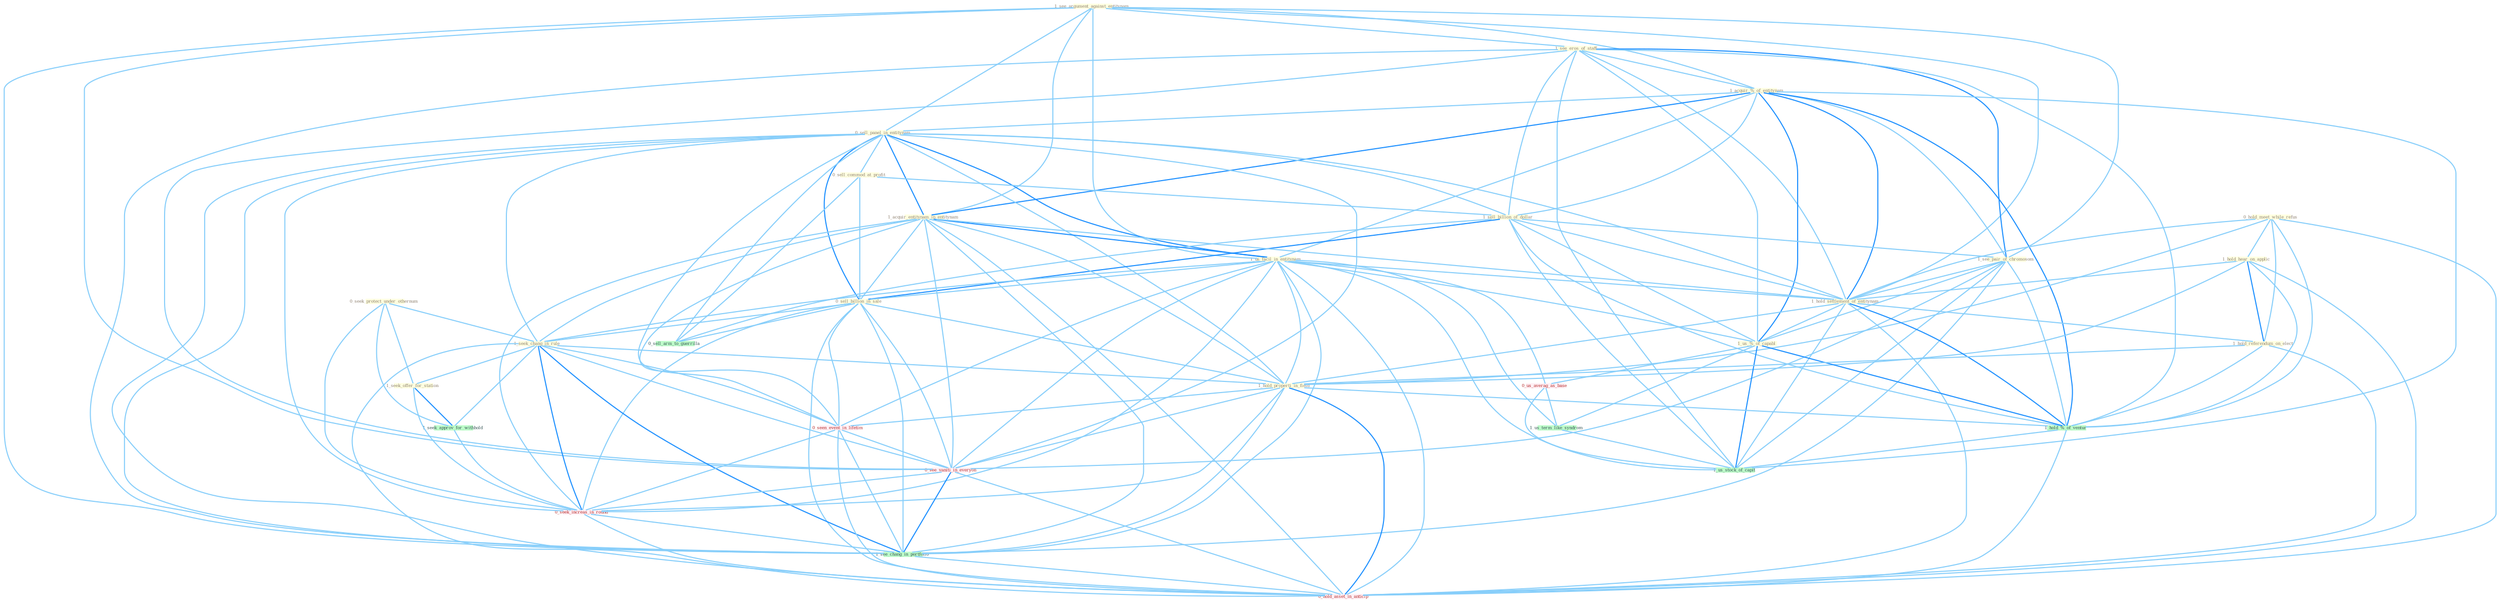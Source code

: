 Graph G{ 
    node
    [shape=polygon,style=filled,width=.5,height=.06,color="#BDFCC9",fixedsize=true,fontsize=4,
    fontcolor="#2f4f4f"];
    {node
    [color="#ffffe0", fontcolor="#8b7d6b"] "1_see_argument_against_entitynam " "1_see_eros_of_staff " "0_seek_protect_under_othernum " "1_acquir_%_of_entitynam " "0_sell_panel_in_entitynam " "0_sell_commod_at_profit " "1_sell_billion_of_dollar " "0_hold_meet_while_refus " "1_acquir_entitynam_in_entitynam " "1_see_pair_of_chromosom " "1_us_facil_in_entitynam " "1_hold_hear_on_applic " "0_sell_billion_in_sale " "1_hold_settlement_of_entitynam " "1_seek_chang_in_rule " "1_us_%_of_capabl " "1_hold_referendum_on_elect " "1_hold_properti_in_field " "1_seek_offer_for_station "}
{node [color="#fff0f5", fontcolor="#b22222"] "0_seen_event_in_lifetim " "0_us_averag_as_base " "0_see_vaniti_in_everyon " "0_seek_increas_in_round " "0_hold_asset_in_anticip "}
edge [color="#B0E2FF"];

	"1_see_argument_against_entitynam " -- "1_see_eros_of_staff " [w="1", color="#87cefa" ];
	"1_see_argument_against_entitynam " -- "1_acquir_%_of_entitynam " [w="1", color="#87cefa" ];
	"1_see_argument_against_entitynam " -- "0_sell_panel_in_entitynam " [w="1", color="#87cefa" ];
	"1_see_argument_against_entitynam " -- "1_acquir_entitynam_in_entitynam " [w="1", color="#87cefa" ];
	"1_see_argument_against_entitynam " -- "1_see_pair_of_chromosom " [w="1", color="#87cefa" ];
	"1_see_argument_against_entitynam " -- "1_us_facil_in_entitynam " [w="1", color="#87cefa" ];
	"1_see_argument_against_entitynam " -- "1_hold_settlement_of_entitynam " [w="1", color="#87cefa" ];
	"1_see_argument_against_entitynam " -- "0_see_vaniti_in_everyon " [w="1", color="#87cefa" ];
	"1_see_argument_against_entitynam " -- "1_see_chang_in_portfolio " [w="1", color="#87cefa" ];
	"1_see_eros_of_staff " -- "1_acquir_%_of_entitynam " [w="1", color="#87cefa" ];
	"1_see_eros_of_staff " -- "1_sell_billion_of_dollar " [w="1", color="#87cefa" ];
	"1_see_eros_of_staff " -- "1_see_pair_of_chromosom " [w="2", color="#1e90ff" , len=0.8];
	"1_see_eros_of_staff " -- "1_hold_settlement_of_entitynam " [w="1", color="#87cefa" ];
	"1_see_eros_of_staff " -- "1_us_%_of_capabl " [w="1", color="#87cefa" ];
	"1_see_eros_of_staff " -- "1_hold_%_of_ventur " [w="1", color="#87cefa" ];
	"1_see_eros_of_staff " -- "0_see_vaniti_in_everyon " [w="1", color="#87cefa" ];
	"1_see_eros_of_staff " -- "1_us_stock_of_capit " [w="1", color="#87cefa" ];
	"1_see_eros_of_staff " -- "1_see_chang_in_portfolio " [w="1", color="#87cefa" ];
	"0_seek_protect_under_othernum " -- "1_seek_chang_in_rule " [w="1", color="#87cefa" ];
	"0_seek_protect_under_othernum " -- "1_seek_offer_for_station " [w="1", color="#87cefa" ];
	"0_seek_protect_under_othernum " -- "1_seek_approv_for_withhold " [w="1", color="#87cefa" ];
	"0_seek_protect_under_othernum " -- "0_seek_increas_in_round " [w="1", color="#87cefa" ];
	"1_acquir_%_of_entitynam " -- "0_sell_panel_in_entitynam " [w="1", color="#87cefa" ];
	"1_acquir_%_of_entitynam " -- "1_sell_billion_of_dollar " [w="1", color="#87cefa" ];
	"1_acquir_%_of_entitynam " -- "1_acquir_entitynam_in_entitynam " [w="2", color="#1e90ff" , len=0.8];
	"1_acquir_%_of_entitynam " -- "1_see_pair_of_chromosom " [w="1", color="#87cefa" ];
	"1_acquir_%_of_entitynam " -- "1_us_facil_in_entitynam " [w="1", color="#87cefa" ];
	"1_acquir_%_of_entitynam " -- "1_hold_settlement_of_entitynam " [w="2", color="#1e90ff" , len=0.8];
	"1_acquir_%_of_entitynam " -- "1_us_%_of_capabl " [w="2", color="#1e90ff" , len=0.8];
	"1_acquir_%_of_entitynam " -- "1_hold_%_of_ventur " [w="2", color="#1e90ff" , len=0.8];
	"1_acquir_%_of_entitynam " -- "1_us_stock_of_capit " [w="1", color="#87cefa" ];
	"0_sell_panel_in_entitynam " -- "0_sell_commod_at_profit " [w="1", color="#87cefa" ];
	"0_sell_panel_in_entitynam " -- "1_sell_billion_of_dollar " [w="1", color="#87cefa" ];
	"0_sell_panel_in_entitynam " -- "1_acquir_entitynam_in_entitynam " [w="2", color="#1e90ff" , len=0.8];
	"0_sell_panel_in_entitynam " -- "1_us_facil_in_entitynam " [w="2", color="#1e90ff" , len=0.8];
	"0_sell_panel_in_entitynam " -- "0_sell_billion_in_sale " [w="2", color="#1e90ff" , len=0.8];
	"0_sell_panel_in_entitynam " -- "1_hold_settlement_of_entitynam " [w="1", color="#87cefa" ];
	"0_sell_panel_in_entitynam " -- "1_seek_chang_in_rule " [w="1", color="#87cefa" ];
	"0_sell_panel_in_entitynam " -- "1_hold_properti_in_field " [w="1", color="#87cefa" ];
	"0_sell_panel_in_entitynam " -- "0_seen_event_in_lifetim " [w="1", color="#87cefa" ];
	"0_sell_panel_in_entitynam " -- "0_see_vaniti_in_everyon " [w="1", color="#87cefa" ];
	"0_sell_panel_in_entitynam " -- "0_sell_arm_to_guerrilla " [w="1", color="#87cefa" ];
	"0_sell_panel_in_entitynam " -- "0_seek_increas_in_round " [w="1", color="#87cefa" ];
	"0_sell_panel_in_entitynam " -- "1_see_chang_in_portfolio " [w="1", color="#87cefa" ];
	"0_sell_panel_in_entitynam " -- "0_hold_asset_in_anticip " [w="1", color="#87cefa" ];
	"0_sell_commod_at_profit " -- "1_sell_billion_of_dollar " [w="1", color="#87cefa" ];
	"0_sell_commod_at_profit " -- "0_sell_billion_in_sale " [w="1", color="#87cefa" ];
	"0_sell_commod_at_profit " -- "0_sell_arm_to_guerrilla " [w="1", color="#87cefa" ];
	"1_sell_billion_of_dollar " -- "1_see_pair_of_chromosom " [w="1", color="#87cefa" ];
	"1_sell_billion_of_dollar " -- "0_sell_billion_in_sale " [w="2", color="#1e90ff" , len=0.8];
	"1_sell_billion_of_dollar " -- "1_hold_settlement_of_entitynam " [w="1", color="#87cefa" ];
	"1_sell_billion_of_dollar " -- "1_us_%_of_capabl " [w="1", color="#87cefa" ];
	"1_sell_billion_of_dollar " -- "1_hold_%_of_ventur " [w="1", color="#87cefa" ];
	"1_sell_billion_of_dollar " -- "0_sell_arm_to_guerrilla " [w="1", color="#87cefa" ];
	"1_sell_billion_of_dollar " -- "1_us_stock_of_capit " [w="1", color="#87cefa" ];
	"0_hold_meet_while_refus " -- "1_hold_hear_on_applic " [w="1", color="#87cefa" ];
	"0_hold_meet_while_refus " -- "1_hold_settlement_of_entitynam " [w="1", color="#87cefa" ];
	"0_hold_meet_while_refus " -- "1_hold_referendum_on_elect " [w="1", color="#87cefa" ];
	"0_hold_meet_while_refus " -- "1_hold_properti_in_field " [w="1", color="#87cefa" ];
	"0_hold_meet_while_refus " -- "1_hold_%_of_ventur " [w="1", color="#87cefa" ];
	"0_hold_meet_while_refus " -- "0_hold_asset_in_anticip " [w="1", color="#87cefa" ];
	"1_acquir_entitynam_in_entitynam " -- "1_us_facil_in_entitynam " [w="2", color="#1e90ff" , len=0.8];
	"1_acquir_entitynam_in_entitynam " -- "0_sell_billion_in_sale " [w="1", color="#87cefa" ];
	"1_acquir_entitynam_in_entitynam " -- "1_hold_settlement_of_entitynam " [w="1", color="#87cefa" ];
	"1_acquir_entitynam_in_entitynam " -- "1_seek_chang_in_rule " [w="1", color="#87cefa" ];
	"1_acquir_entitynam_in_entitynam " -- "1_hold_properti_in_field " [w="1", color="#87cefa" ];
	"1_acquir_entitynam_in_entitynam " -- "0_seen_event_in_lifetim " [w="1", color="#87cefa" ];
	"1_acquir_entitynam_in_entitynam " -- "0_see_vaniti_in_everyon " [w="1", color="#87cefa" ];
	"1_acquir_entitynam_in_entitynam " -- "0_seek_increas_in_round " [w="1", color="#87cefa" ];
	"1_acquir_entitynam_in_entitynam " -- "1_see_chang_in_portfolio " [w="1", color="#87cefa" ];
	"1_acquir_entitynam_in_entitynam " -- "0_hold_asset_in_anticip " [w="1", color="#87cefa" ];
	"1_see_pair_of_chromosom " -- "1_hold_settlement_of_entitynam " [w="1", color="#87cefa" ];
	"1_see_pair_of_chromosom " -- "1_us_%_of_capabl " [w="1", color="#87cefa" ];
	"1_see_pair_of_chromosom " -- "1_hold_%_of_ventur " [w="1", color="#87cefa" ];
	"1_see_pair_of_chromosom " -- "0_see_vaniti_in_everyon " [w="1", color="#87cefa" ];
	"1_see_pair_of_chromosom " -- "1_us_stock_of_capit " [w="1", color="#87cefa" ];
	"1_see_pair_of_chromosom " -- "1_see_chang_in_portfolio " [w="1", color="#87cefa" ];
	"1_us_facil_in_entitynam " -- "0_sell_billion_in_sale " [w="1", color="#87cefa" ];
	"1_us_facil_in_entitynam " -- "1_hold_settlement_of_entitynam " [w="1", color="#87cefa" ];
	"1_us_facil_in_entitynam " -- "1_seek_chang_in_rule " [w="1", color="#87cefa" ];
	"1_us_facil_in_entitynam " -- "1_us_%_of_capabl " [w="1", color="#87cefa" ];
	"1_us_facil_in_entitynam " -- "1_hold_properti_in_field " [w="1", color="#87cefa" ];
	"1_us_facil_in_entitynam " -- "0_seen_event_in_lifetim " [w="1", color="#87cefa" ];
	"1_us_facil_in_entitynam " -- "0_us_averag_as_base " [w="1", color="#87cefa" ];
	"1_us_facil_in_entitynam " -- "1_us_term_like_syndrom " [w="1", color="#87cefa" ];
	"1_us_facil_in_entitynam " -- "0_see_vaniti_in_everyon " [w="1", color="#87cefa" ];
	"1_us_facil_in_entitynam " -- "0_seek_increas_in_round " [w="1", color="#87cefa" ];
	"1_us_facil_in_entitynam " -- "1_us_stock_of_capit " [w="1", color="#87cefa" ];
	"1_us_facil_in_entitynam " -- "1_see_chang_in_portfolio " [w="1", color="#87cefa" ];
	"1_us_facil_in_entitynam " -- "0_hold_asset_in_anticip " [w="1", color="#87cefa" ];
	"1_hold_hear_on_applic " -- "1_hold_settlement_of_entitynam " [w="1", color="#87cefa" ];
	"1_hold_hear_on_applic " -- "1_hold_referendum_on_elect " [w="2", color="#1e90ff" , len=0.8];
	"1_hold_hear_on_applic " -- "1_hold_properti_in_field " [w="1", color="#87cefa" ];
	"1_hold_hear_on_applic " -- "1_hold_%_of_ventur " [w="1", color="#87cefa" ];
	"1_hold_hear_on_applic " -- "0_hold_asset_in_anticip " [w="1", color="#87cefa" ];
	"0_sell_billion_in_sale " -- "1_seek_chang_in_rule " [w="1", color="#87cefa" ];
	"0_sell_billion_in_sale " -- "1_hold_properti_in_field " [w="1", color="#87cefa" ];
	"0_sell_billion_in_sale " -- "0_seen_event_in_lifetim " [w="1", color="#87cefa" ];
	"0_sell_billion_in_sale " -- "0_see_vaniti_in_everyon " [w="1", color="#87cefa" ];
	"0_sell_billion_in_sale " -- "0_sell_arm_to_guerrilla " [w="1", color="#87cefa" ];
	"0_sell_billion_in_sale " -- "0_seek_increas_in_round " [w="1", color="#87cefa" ];
	"0_sell_billion_in_sale " -- "1_see_chang_in_portfolio " [w="1", color="#87cefa" ];
	"0_sell_billion_in_sale " -- "0_hold_asset_in_anticip " [w="1", color="#87cefa" ];
	"1_hold_settlement_of_entitynam " -- "1_us_%_of_capabl " [w="1", color="#87cefa" ];
	"1_hold_settlement_of_entitynam " -- "1_hold_referendum_on_elect " [w="1", color="#87cefa" ];
	"1_hold_settlement_of_entitynam " -- "1_hold_properti_in_field " [w="1", color="#87cefa" ];
	"1_hold_settlement_of_entitynam " -- "1_hold_%_of_ventur " [w="2", color="#1e90ff" , len=0.8];
	"1_hold_settlement_of_entitynam " -- "1_us_stock_of_capit " [w="1", color="#87cefa" ];
	"1_hold_settlement_of_entitynam " -- "0_hold_asset_in_anticip " [w="1", color="#87cefa" ];
	"1_seek_chang_in_rule " -- "1_hold_properti_in_field " [w="1", color="#87cefa" ];
	"1_seek_chang_in_rule " -- "1_seek_offer_for_station " [w="1", color="#87cefa" ];
	"1_seek_chang_in_rule " -- "0_seen_event_in_lifetim " [w="1", color="#87cefa" ];
	"1_seek_chang_in_rule " -- "1_seek_approv_for_withhold " [w="1", color="#87cefa" ];
	"1_seek_chang_in_rule " -- "0_see_vaniti_in_everyon " [w="1", color="#87cefa" ];
	"1_seek_chang_in_rule " -- "0_seek_increas_in_round " [w="2", color="#1e90ff" , len=0.8];
	"1_seek_chang_in_rule " -- "1_see_chang_in_portfolio " [w="2", color="#1e90ff" , len=0.8];
	"1_seek_chang_in_rule " -- "0_hold_asset_in_anticip " [w="1", color="#87cefa" ];
	"1_us_%_of_capabl " -- "0_us_averag_as_base " [w="1", color="#87cefa" ];
	"1_us_%_of_capabl " -- "1_us_term_like_syndrom " [w="1", color="#87cefa" ];
	"1_us_%_of_capabl " -- "1_hold_%_of_ventur " [w="2", color="#1e90ff" , len=0.8];
	"1_us_%_of_capabl " -- "1_us_stock_of_capit " [w="2", color="#1e90ff" , len=0.8];
	"1_hold_referendum_on_elect " -- "1_hold_properti_in_field " [w="1", color="#87cefa" ];
	"1_hold_referendum_on_elect " -- "1_hold_%_of_ventur " [w="1", color="#87cefa" ];
	"1_hold_referendum_on_elect " -- "0_hold_asset_in_anticip " [w="1", color="#87cefa" ];
	"1_hold_properti_in_field " -- "0_seen_event_in_lifetim " [w="1", color="#87cefa" ];
	"1_hold_properti_in_field " -- "1_hold_%_of_ventur " [w="1", color="#87cefa" ];
	"1_hold_properti_in_field " -- "0_see_vaniti_in_everyon " [w="1", color="#87cefa" ];
	"1_hold_properti_in_field " -- "0_seek_increas_in_round " [w="1", color="#87cefa" ];
	"1_hold_properti_in_field " -- "1_see_chang_in_portfolio " [w="1", color="#87cefa" ];
	"1_hold_properti_in_field " -- "0_hold_asset_in_anticip " [w="2", color="#1e90ff" , len=0.8];
	"1_seek_offer_for_station " -- "1_seek_approv_for_withhold " [w="2", color="#1e90ff" , len=0.8];
	"1_seek_offer_for_station " -- "0_seek_increas_in_round " [w="1", color="#87cefa" ];
	"0_seen_event_in_lifetim " -- "0_see_vaniti_in_everyon " [w="1", color="#87cefa" ];
	"0_seen_event_in_lifetim " -- "0_seek_increas_in_round " [w="1", color="#87cefa" ];
	"0_seen_event_in_lifetim " -- "1_see_chang_in_portfolio " [w="1", color="#87cefa" ];
	"0_seen_event_in_lifetim " -- "0_hold_asset_in_anticip " [w="1", color="#87cefa" ];
	"0_us_averag_as_base " -- "1_us_term_like_syndrom " [w="1", color="#87cefa" ];
	"0_us_averag_as_base " -- "1_us_stock_of_capit " [w="1", color="#87cefa" ];
	"1_us_term_like_syndrom " -- "1_us_stock_of_capit " [w="1", color="#87cefa" ];
	"1_seek_approv_for_withhold " -- "0_seek_increas_in_round " [w="1", color="#87cefa" ];
	"1_hold_%_of_ventur " -- "1_us_stock_of_capit " [w="1", color="#87cefa" ];
	"1_hold_%_of_ventur " -- "0_hold_asset_in_anticip " [w="1", color="#87cefa" ];
	"0_see_vaniti_in_everyon " -- "0_seek_increas_in_round " [w="1", color="#87cefa" ];
	"0_see_vaniti_in_everyon " -- "1_see_chang_in_portfolio " [w="2", color="#1e90ff" , len=0.8];
	"0_see_vaniti_in_everyon " -- "0_hold_asset_in_anticip " [w="1", color="#87cefa" ];
	"0_seek_increas_in_round " -- "1_see_chang_in_portfolio " [w="1", color="#87cefa" ];
	"0_seek_increas_in_round " -- "0_hold_asset_in_anticip " [w="1", color="#87cefa" ];
	"1_see_chang_in_portfolio " -- "0_hold_asset_in_anticip " [w="1", color="#87cefa" ];
}